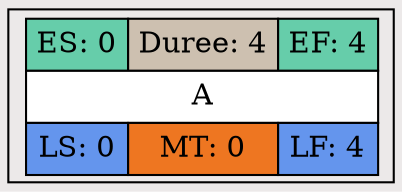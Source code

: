 digraph PERT {
  rankdir=LR;
  ranksep=1;
  node [shape=record];
  edge [arrowhead=vee];
  bgcolor="#ECE9E9";
  100 [label=<<TABLE BORDER='0' CELLBORDER='1' CELLSPACING='0' CELLPADDING='4'>
        <TR><TD BGCOLOR= 'aquamarine3'>ES: 0</TD><TD BGCOLOR= 'antiquewhite3'>Duree: 4</TD><TD BGCOLOR= 'aquamarine3'>EF: 4</TD></TR>
        <TR><TD BGCOLOR= 'white' COLSPAN='3'>A</TD></TR>
        <TR><TD BGCOLOR= 'cornflowerblue'>LS: 0</TD><TD BGCOLOR= 'chocolate2'>MT: 0</TD><TD BGCOLOR= 'cornflowerblue'>LF: 4</TD></TR>
        
        </TABLE>>]
}
